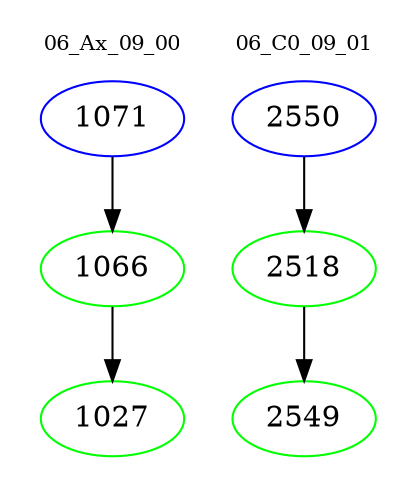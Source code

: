digraph{
subgraph cluster_0 {
color = white
label = "06_Ax_09_00";
fontsize=10;
T0_1071 [label="1071", color="blue"]
T0_1071 -> T0_1066 [color="black"]
T0_1066 [label="1066", color="green"]
T0_1066 -> T0_1027 [color="black"]
T0_1027 [label="1027", color="green"]
}
subgraph cluster_1 {
color = white
label = "06_C0_09_01";
fontsize=10;
T1_2550 [label="2550", color="blue"]
T1_2550 -> T1_2518 [color="black"]
T1_2518 [label="2518", color="green"]
T1_2518 -> T1_2549 [color="black"]
T1_2549 [label="2549", color="green"]
}
}
